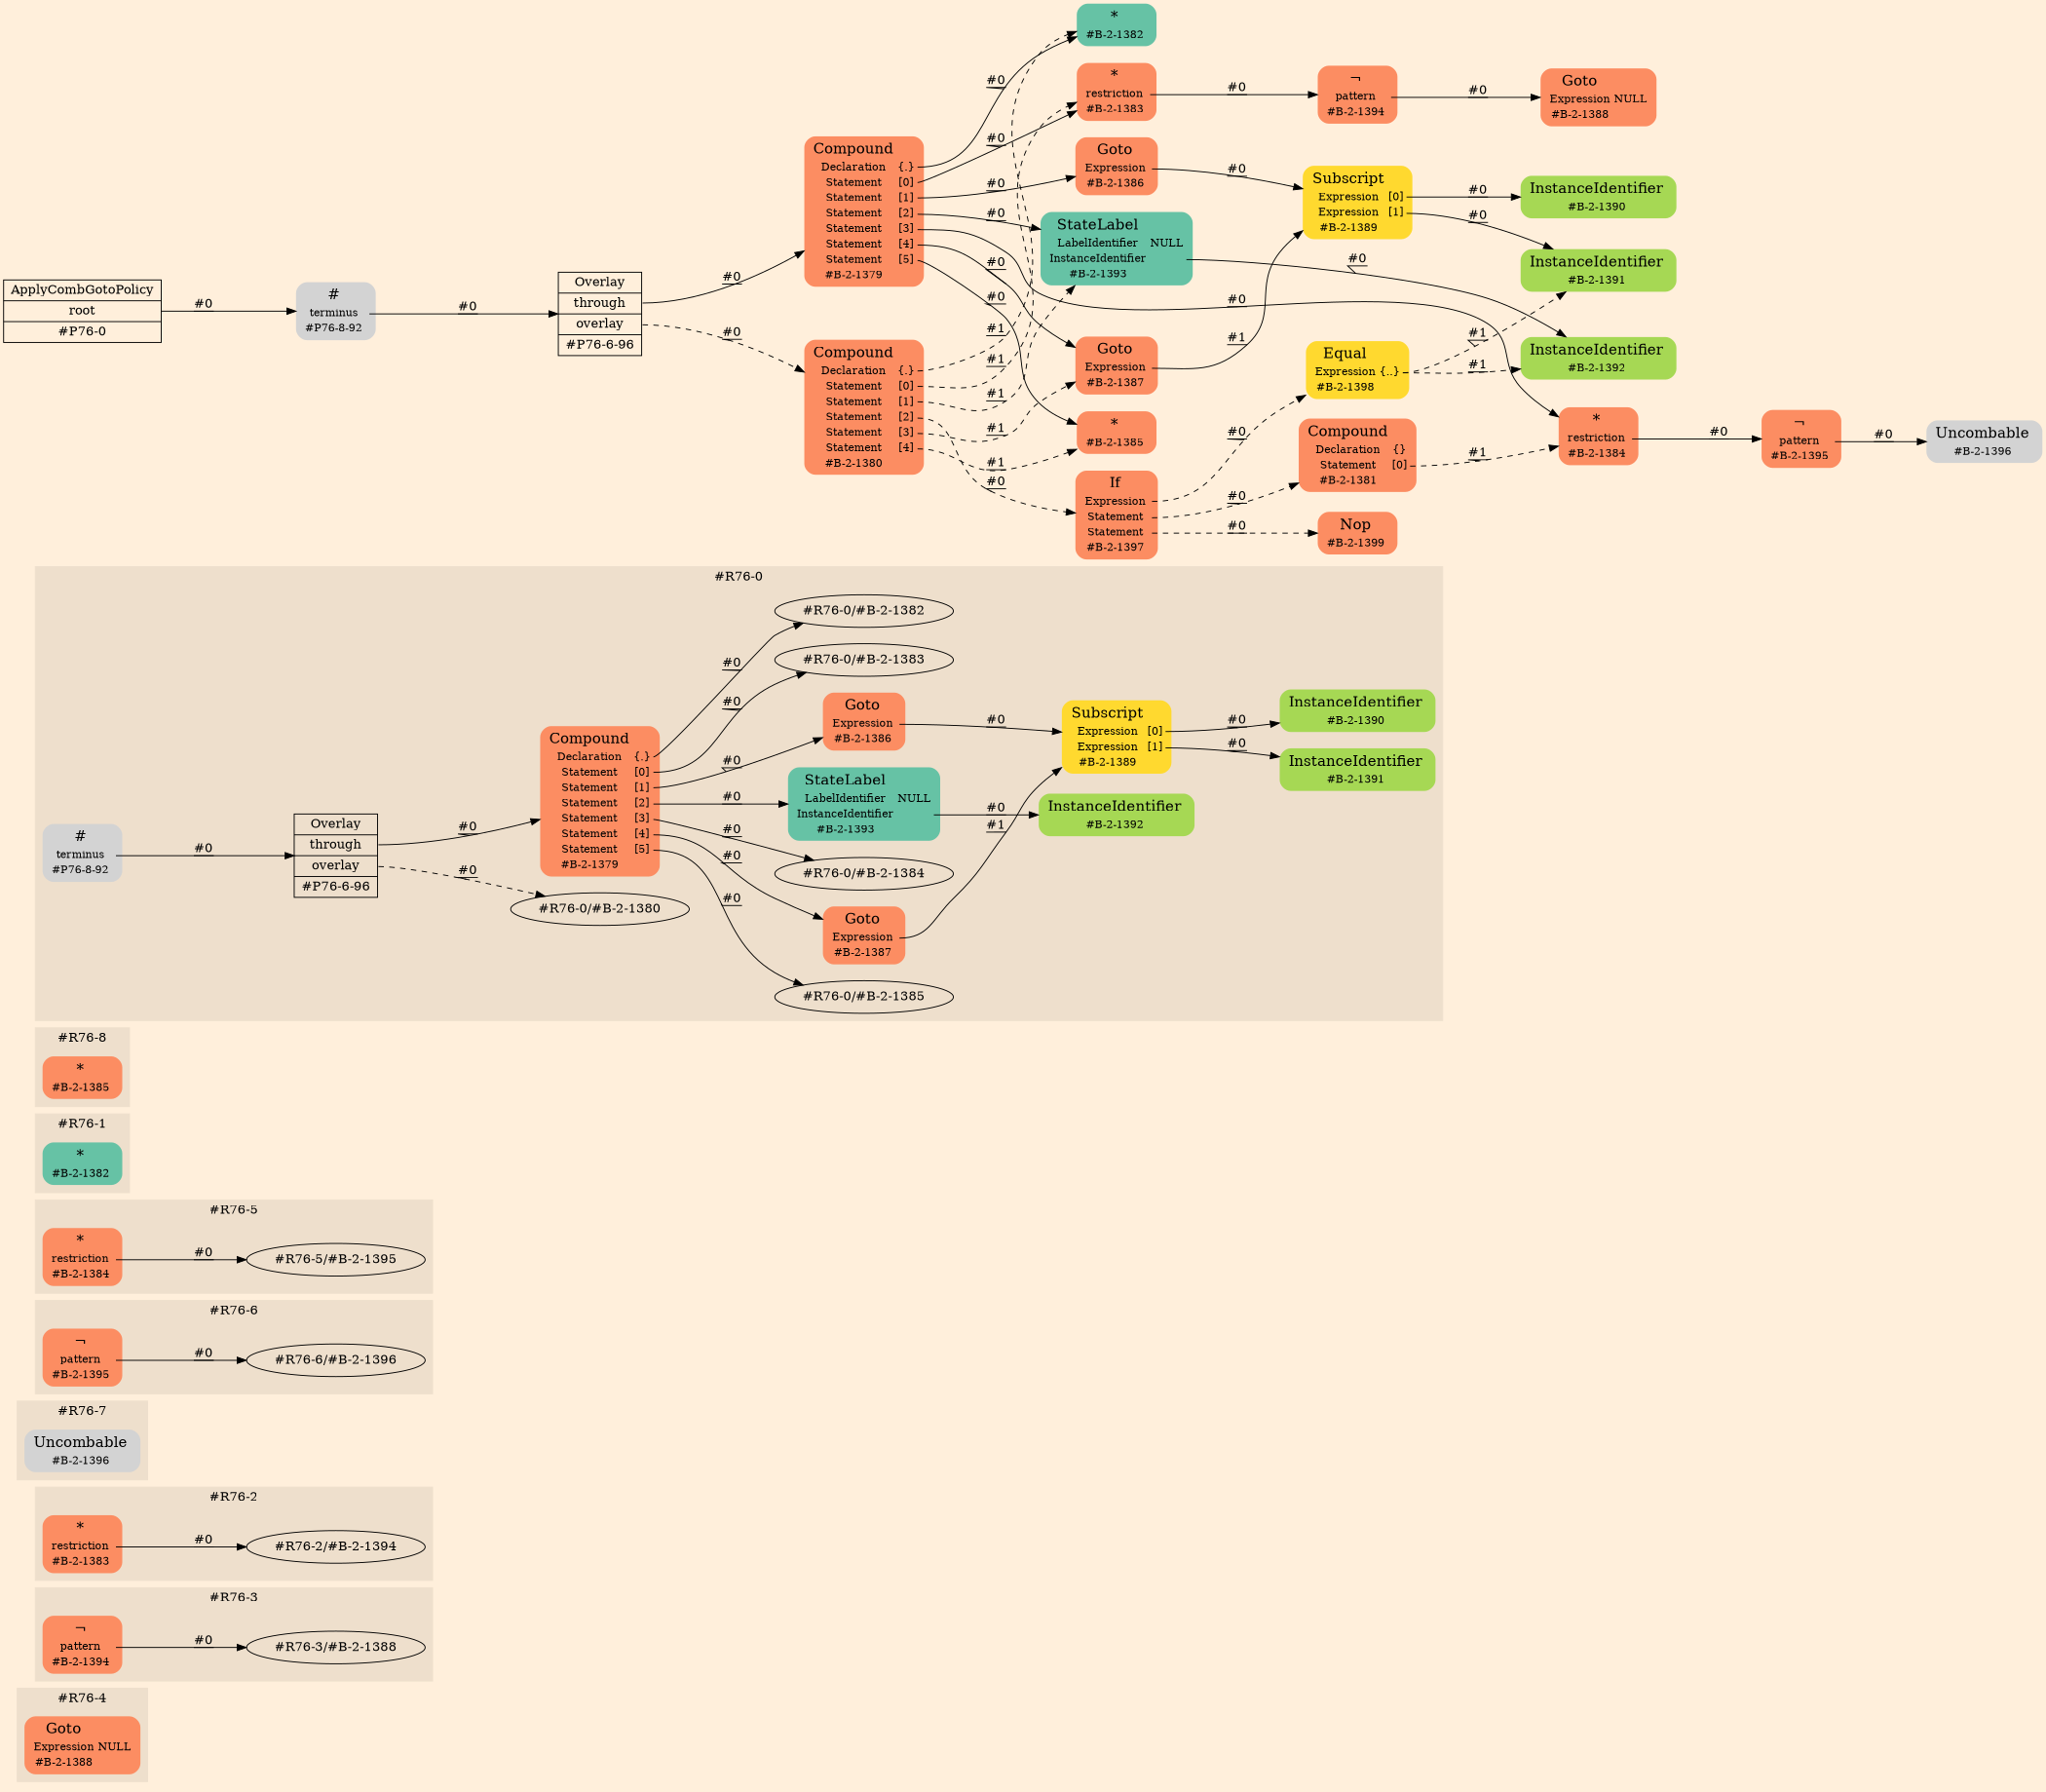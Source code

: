 digraph Inferno {
graph [
rankdir = "LR"
ranksep = 1.0
size = "14,20"
bgcolor = antiquewhite1
color = black
fontcolor = black
];
node [
];
subgraph "cluster#R76-4" {
label = "#R76-4"
style = "filled"
color = antiquewhite2
"#R76-4/#B-2-1388" [
shape = "plaintext"
fillcolor = "/set28/2"
label = <<TABLE BORDER="0" CELLBORDER="0" CELLSPACING="0">
 <TR>
  <TD><FONT POINT-SIZE="16.0">Goto</FONT></TD>
  <TD></TD>
 </TR>
 <TR>
  <TD>Expression</TD>
  <TD PORT="port0">NULL</TD>
 </TR>
 <TR>
  <TD>#B-2-1388</TD>
  <TD PORT="port1"></TD>
 </TR>
</TABLE>>
style = "rounded,filled"
fontsize = "12"
];
}
subgraph "cluster#R76-3" {
label = "#R76-3"
style = "filled"
color = antiquewhite2
"#R76-3/#B-2-1394" [
shape = "plaintext"
fillcolor = "/set28/2"
label = <<TABLE BORDER="0" CELLBORDER="0" CELLSPACING="0">
 <TR>
  <TD><FONT POINT-SIZE="16.0">¬</FONT></TD>
  <TD></TD>
 </TR>
 <TR>
  <TD>pattern</TD>
  <TD PORT="port0"></TD>
 </TR>
 <TR>
  <TD>#B-2-1394</TD>
  <TD PORT="port1"></TD>
 </TR>
</TABLE>>
style = "rounded,filled"
fontsize = "12"
];
"#R76-3/#B-2-1394":port0 -> "#R76-3/#B-2-1388" [style="solid"
label = "#0"
decorate = true
color = black
fontcolor = black
];
}
subgraph "cluster#R76-2" {
label = "#R76-2"
style = "filled"
color = antiquewhite2
"#R76-2/#B-2-1383" [
shape = "plaintext"
fillcolor = "/set28/2"
label = <<TABLE BORDER="0" CELLBORDER="0" CELLSPACING="0">
 <TR>
  <TD><FONT POINT-SIZE="16.0">*</FONT></TD>
  <TD></TD>
 </TR>
 <TR>
  <TD>restriction</TD>
  <TD PORT="port0"></TD>
 </TR>
 <TR>
  <TD>#B-2-1383</TD>
  <TD PORT="port1"></TD>
 </TR>
</TABLE>>
style = "rounded,filled"
fontsize = "12"
];
"#R76-2/#B-2-1383":port0 -> "#R76-2/#B-2-1394" [style="solid"
label = "#0"
decorate = true
color = black
fontcolor = black
];
}
subgraph "cluster#R76-7" {
label = "#R76-7"
style = "filled"
color = antiquewhite2
"#R76-7/#B-2-1396" [
shape = "plaintext"
label = <<TABLE BORDER="0" CELLBORDER="0" CELLSPACING="0">
 <TR>
  <TD><FONT POINT-SIZE="16.0">Uncombable</FONT></TD>
  <TD></TD>
 </TR>
 <TR>
  <TD>#B-2-1396</TD>
  <TD PORT="port0"></TD>
 </TR>
</TABLE>>
style = "rounded,filled"
fontsize = "12"
];
}
subgraph "cluster#R76-6" {
label = "#R76-6"
style = "filled"
color = antiquewhite2
"#R76-6/#B-2-1395" [
shape = "plaintext"
fillcolor = "/set28/2"
label = <<TABLE BORDER="0" CELLBORDER="0" CELLSPACING="0">
 <TR>
  <TD><FONT POINT-SIZE="16.0">¬</FONT></TD>
  <TD></TD>
 </TR>
 <TR>
  <TD>pattern</TD>
  <TD PORT="port0"></TD>
 </TR>
 <TR>
  <TD>#B-2-1395</TD>
  <TD PORT="port1"></TD>
 </TR>
</TABLE>>
style = "rounded,filled"
fontsize = "12"
];
"#R76-6/#B-2-1395":port0 -> "#R76-6/#B-2-1396" [style="solid"
label = "#0"
decorate = true
color = black
fontcolor = black
];
}
subgraph "cluster#R76-5" {
label = "#R76-5"
style = "filled"
color = antiquewhite2
"#R76-5/#B-2-1384" [
shape = "plaintext"
fillcolor = "/set28/2"
label = <<TABLE BORDER="0" CELLBORDER="0" CELLSPACING="0">
 <TR>
  <TD><FONT POINT-SIZE="16.0">*</FONT></TD>
  <TD></TD>
 </TR>
 <TR>
  <TD>restriction</TD>
  <TD PORT="port0"></TD>
 </TR>
 <TR>
  <TD>#B-2-1384</TD>
  <TD PORT="port1"></TD>
 </TR>
</TABLE>>
style = "rounded,filled"
fontsize = "12"
];
"#R76-5/#B-2-1384":port0 -> "#R76-5/#B-2-1395" [style="solid"
label = "#0"
decorate = true
color = black
fontcolor = black
];
}
subgraph "cluster#R76-1" {
label = "#R76-1"
style = "filled"
color = antiquewhite2
"#R76-1/#B-2-1382" [
shape = "plaintext"
fillcolor = "/set28/1"
label = <<TABLE BORDER="0" CELLBORDER="0" CELLSPACING="0">
 <TR>
  <TD><FONT POINT-SIZE="16.0">*</FONT></TD>
  <TD></TD>
 </TR>
 <TR>
  <TD>#B-2-1382</TD>
  <TD PORT="port0"></TD>
 </TR>
</TABLE>>
style = "rounded,filled"
fontsize = "12"
];
}
subgraph "cluster#R76-8" {
label = "#R76-8"
style = "filled"
color = antiquewhite2
"#R76-8/#B-2-1385" [
shape = "plaintext"
fillcolor = "/set28/2"
label = <<TABLE BORDER="0" CELLBORDER="0" CELLSPACING="0">
 <TR>
  <TD><FONT POINT-SIZE="16.0">*</FONT></TD>
  <TD></TD>
 </TR>
 <TR>
  <TD>#B-2-1385</TD>
  <TD PORT="port0"></TD>
 </TR>
</TABLE>>
style = "rounded,filled"
fontsize = "12"
];
}
subgraph "cluster#R76-0" {
label = "#R76-0"
style = "filled"
color = antiquewhite2
"#R76-0/#B-2-1392" [
shape = "plaintext"
fillcolor = "/set28/5"
label = <<TABLE BORDER="0" CELLBORDER="0" CELLSPACING="0">
 <TR>
  <TD><FONT POINT-SIZE="16.0">InstanceIdentifier</FONT></TD>
  <TD></TD>
 </TR>
 <TR>
  <TD>#B-2-1392</TD>
  <TD PORT="port0"></TD>
 </TR>
</TABLE>>
style = "rounded,filled"
fontsize = "12"
];
"#R76-0/#B-2-1393" [
shape = "plaintext"
fillcolor = "/set28/1"
label = <<TABLE BORDER="0" CELLBORDER="0" CELLSPACING="0">
 <TR>
  <TD><FONT POINT-SIZE="16.0">StateLabel</FONT></TD>
  <TD></TD>
 </TR>
 <TR>
  <TD>LabelIdentifier</TD>
  <TD PORT="port0">NULL</TD>
 </TR>
 <TR>
  <TD>InstanceIdentifier</TD>
  <TD PORT="port1"></TD>
 </TR>
 <TR>
  <TD>#B-2-1393</TD>
  <TD PORT="port2"></TD>
 </TR>
</TABLE>>
style = "rounded,filled"
fontsize = "12"
];
"#R76-0/#B-2-1391" [
shape = "plaintext"
fillcolor = "/set28/5"
label = <<TABLE BORDER="0" CELLBORDER="0" CELLSPACING="0">
 <TR>
  <TD><FONT POINT-SIZE="16.0">InstanceIdentifier</FONT></TD>
  <TD></TD>
 </TR>
 <TR>
  <TD>#B-2-1391</TD>
  <TD PORT="port0"></TD>
 </TR>
</TABLE>>
style = "rounded,filled"
fontsize = "12"
];
"#R76-0/#P76-6-96" [
shape = "record"
fillcolor = antiquewhite2
label = "<fixed> Overlay | <port0> through | <port1> overlay | <port2> #P76-6-96"
style = "filled"
fontsize = "14"
color = black
fontcolor = black
];
"#R76-0/#B-2-1386" [
shape = "plaintext"
fillcolor = "/set28/2"
label = <<TABLE BORDER="0" CELLBORDER="0" CELLSPACING="0">
 <TR>
  <TD><FONT POINT-SIZE="16.0">Goto</FONT></TD>
  <TD></TD>
 </TR>
 <TR>
  <TD>Expression</TD>
  <TD PORT="port0"></TD>
 </TR>
 <TR>
  <TD>#B-2-1386</TD>
  <TD PORT="port1"></TD>
 </TR>
</TABLE>>
style = "rounded,filled"
fontsize = "12"
];
"#R76-0/#B-2-1387" [
shape = "plaintext"
fillcolor = "/set28/2"
label = <<TABLE BORDER="0" CELLBORDER="0" CELLSPACING="0">
 <TR>
  <TD><FONT POINT-SIZE="16.0">Goto</FONT></TD>
  <TD></TD>
 </TR>
 <TR>
  <TD>Expression</TD>
  <TD PORT="port0"></TD>
 </TR>
 <TR>
  <TD>#B-2-1387</TD>
  <TD PORT="port1"></TD>
 </TR>
</TABLE>>
style = "rounded,filled"
fontsize = "12"
];
"#R76-0/#B-2-1389" [
shape = "plaintext"
fillcolor = "/set28/6"
label = <<TABLE BORDER="0" CELLBORDER="0" CELLSPACING="0">
 <TR>
  <TD><FONT POINT-SIZE="16.0">Subscript</FONT></TD>
  <TD></TD>
 </TR>
 <TR>
  <TD>Expression</TD>
  <TD PORT="port0">[0]</TD>
 </TR>
 <TR>
  <TD>Expression</TD>
  <TD PORT="port1">[1]</TD>
 </TR>
 <TR>
  <TD>#B-2-1389</TD>
  <TD PORT="port2"></TD>
 </TR>
</TABLE>>
style = "rounded,filled"
fontsize = "12"
];
"#R76-0/#B-2-1379" [
shape = "plaintext"
fillcolor = "/set28/2"
label = <<TABLE BORDER="0" CELLBORDER="0" CELLSPACING="0">
 <TR>
  <TD><FONT POINT-SIZE="16.0">Compound</FONT></TD>
  <TD></TD>
 </TR>
 <TR>
  <TD>Declaration</TD>
  <TD PORT="port0">{.}</TD>
 </TR>
 <TR>
  <TD>Statement</TD>
  <TD PORT="port1">[0]</TD>
 </TR>
 <TR>
  <TD>Statement</TD>
  <TD PORT="port2">[1]</TD>
 </TR>
 <TR>
  <TD>Statement</TD>
  <TD PORT="port3">[2]</TD>
 </TR>
 <TR>
  <TD>Statement</TD>
  <TD PORT="port4">[3]</TD>
 </TR>
 <TR>
  <TD>Statement</TD>
  <TD PORT="port5">[4]</TD>
 </TR>
 <TR>
  <TD>Statement</TD>
  <TD PORT="port6">[5]</TD>
 </TR>
 <TR>
  <TD>#B-2-1379</TD>
  <TD PORT="port7"></TD>
 </TR>
</TABLE>>
style = "rounded,filled"
fontsize = "12"
];
"#R76-0/#P76-8-92" [
shape = "plaintext"
label = <<TABLE BORDER="0" CELLBORDER="0" CELLSPACING="0">
 <TR>
  <TD><FONT POINT-SIZE="16.0">#</FONT></TD>
  <TD></TD>
 </TR>
 <TR>
  <TD>terminus</TD>
  <TD PORT="port0"></TD>
 </TR>
 <TR>
  <TD>#P76-8-92</TD>
  <TD PORT="port1"></TD>
 </TR>
</TABLE>>
style = "rounded,filled"
fontsize = "12"
];
"#R76-0/#B-2-1390" [
shape = "plaintext"
fillcolor = "/set28/5"
label = <<TABLE BORDER="0" CELLBORDER="0" CELLSPACING="0">
 <TR>
  <TD><FONT POINT-SIZE="16.0">InstanceIdentifier</FONT></TD>
  <TD></TD>
 </TR>
 <TR>
  <TD>#B-2-1390</TD>
  <TD PORT="port0"></TD>
 </TR>
</TABLE>>
style = "rounded,filled"
fontsize = "12"
];
"#R76-0/#B-2-1393":port1 -> "#R76-0/#B-2-1392" [style="solid"
label = "#0"
decorate = true
color = black
fontcolor = black
];
"#R76-0/#P76-6-96":port0 -> "#R76-0/#B-2-1379" [style="solid"
label = "#0"
decorate = true
color = black
fontcolor = black
];
"#R76-0/#P76-6-96":port1 -> "#R76-0/#B-2-1380" [style="dashed"
label = "#0"
decorate = true
color = black
fontcolor = black
];
"#R76-0/#B-2-1386":port0 -> "#R76-0/#B-2-1389" [style="solid"
label = "#0"
decorate = true
color = black
fontcolor = black
];
"#R76-0/#B-2-1387":port0 -> "#R76-0/#B-2-1389" [style="solid"
label = "#1"
decorate = true
color = black
fontcolor = black
];
"#R76-0/#B-2-1389":port0 -> "#R76-0/#B-2-1390" [style="solid"
label = "#0"
decorate = true
color = black
fontcolor = black
];
"#R76-0/#B-2-1389":port1 -> "#R76-0/#B-2-1391" [style="solid"
label = "#0"
decorate = true
color = black
fontcolor = black
];
"#R76-0/#B-2-1379":port0 -> "#R76-0/#B-2-1382" [style="solid"
label = "#0"
decorate = true
color = black
fontcolor = black
];
"#R76-0/#B-2-1379":port1 -> "#R76-0/#B-2-1383" [style="solid"
label = "#0"
decorate = true
color = black
fontcolor = black
];
"#R76-0/#B-2-1379":port2 -> "#R76-0/#B-2-1386" [style="solid"
label = "#0"
decorate = true
color = black
fontcolor = black
];
"#R76-0/#B-2-1379":port3 -> "#R76-0/#B-2-1393" [style="solid"
label = "#0"
decorate = true
color = black
fontcolor = black
];
"#R76-0/#B-2-1379":port4 -> "#R76-0/#B-2-1384" [style="solid"
label = "#0"
decorate = true
color = black
fontcolor = black
];
"#R76-0/#B-2-1379":port5 -> "#R76-0/#B-2-1387" [style="solid"
label = "#0"
decorate = true
color = black
fontcolor = black
];
"#R76-0/#B-2-1379":port6 -> "#R76-0/#B-2-1385" [style="solid"
label = "#0"
decorate = true
color = black
fontcolor = black
];
"#R76-0/#P76-8-92":port0 -> "#R76-0/#P76-6-96" [style="solid"
label = "#0"
decorate = true
color = black
fontcolor = black
];
}
"CR#P76-0" [
shape = "record"
fillcolor = antiquewhite1
label = "<fixed> ApplyCombGotoPolicy | <port0> root | <port1> #P76-0"
style = "filled"
fontsize = "14"
color = black
fontcolor = black
];
"#P76-8-92" [
shape = "plaintext"
label = <<TABLE BORDER="0" CELLBORDER="0" CELLSPACING="0">
 <TR>
  <TD><FONT POINT-SIZE="16.0">#</FONT></TD>
  <TD></TD>
 </TR>
 <TR>
  <TD>terminus</TD>
  <TD PORT="port0"></TD>
 </TR>
 <TR>
  <TD>#P76-8-92</TD>
  <TD PORT="port1"></TD>
 </TR>
</TABLE>>
style = "rounded,filled"
fontsize = "12"
];
"#P76-6-96" [
shape = "record"
fillcolor = antiquewhite1
label = "<fixed> Overlay | <port0> through | <port1> overlay | <port2> #P76-6-96"
style = "filled"
fontsize = "14"
color = black
fontcolor = black
];
"#B-2-1379" [
shape = "plaintext"
fillcolor = "/set28/2"
label = <<TABLE BORDER="0" CELLBORDER="0" CELLSPACING="0">
 <TR>
  <TD><FONT POINT-SIZE="16.0">Compound</FONT></TD>
  <TD></TD>
 </TR>
 <TR>
  <TD>Declaration</TD>
  <TD PORT="port0">{.}</TD>
 </TR>
 <TR>
  <TD>Statement</TD>
  <TD PORT="port1">[0]</TD>
 </TR>
 <TR>
  <TD>Statement</TD>
  <TD PORT="port2">[1]</TD>
 </TR>
 <TR>
  <TD>Statement</TD>
  <TD PORT="port3">[2]</TD>
 </TR>
 <TR>
  <TD>Statement</TD>
  <TD PORT="port4">[3]</TD>
 </TR>
 <TR>
  <TD>Statement</TD>
  <TD PORT="port5">[4]</TD>
 </TR>
 <TR>
  <TD>Statement</TD>
  <TD PORT="port6">[5]</TD>
 </TR>
 <TR>
  <TD>#B-2-1379</TD>
  <TD PORT="port7"></TD>
 </TR>
</TABLE>>
style = "rounded,filled"
fontsize = "12"
];
"#B-2-1382" [
shape = "plaintext"
fillcolor = "/set28/1"
label = <<TABLE BORDER="0" CELLBORDER="0" CELLSPACING="0">
 <TR>
  <TD><FONT POINT-SIZE="16.0">*</FONT></TD>
  <TD></TD>
 </TR>
 <TR>
  <TD>#B-2-1382</TD>
  <TD PORT="port0"></TD>
 </TR>
</TABLE>>
style = "rounded,filled"
fontsize = "12"
];
"#B-2-1383" [
shape = "plaintext"
fillcolor = "/set28/2"
label = <<TABLE BORDER="0" CELLBORDER="0" CELLSPACING="0">
 <TR>
  <TD><FONT POINT-SIZE="16.0">*</FONT></TD>
  <TD></TD>
 </TR>
 <TR>
  <TD>restriction</TD>
  <TD PORT="port0"></TD>
 </TR>
 <TR>
  <TD>#B-2-1383</TD>
  <TD PORT="port1"></TD>
 </TR>
</TABLE>>
style = "rounded,filled"
fontsize = "12"
];
"#B-2-1394" [
shape = "plaintext"
fillcolor = "/set28/2"
label = <<TABLE BORDER="0" CELLBORDER="0" CELLSPACING="0">
 <TR>
  <TD><FONT POINT-SIZE="16.0">¬</FONT></TD>
  <TD></TD>
 </TR>
 <TR>
  <TD>pattern</TD>
  <TD PORT="port0"></TD>
 </TR>
 <TR>
  <TD>#B-2-1394</TD>
  <TD PORT="port1"></TD>
 </TR>
</TABLE>>
style = "rounded,filled"
fontsize = "12"
];
"#B-2-1388" [
shape = "plaintext"
fillcolor = "/set28/2"
label = <<TABLE BORDER="0" CELLBORDER="0" CELLSPACING="0">
 <TR>
  <TD><FONT POINT-SIZE="16.0">Goto</FONT></TD>
  <TD></TD>
 </TR>
 <TR>
  <TD>Expression</TD>
  <TD PORT="port0">NULL</TD>
 </TR>
 <TR>
  <TD>#B-2-1388</TD>
  <TD PORT="port1"></TD>
 </TR>
</TABLE>>
style = "rounded,filled"
fontsize = "12"
];
"#B-2-1386" [
shape = "plaintext"
fillcolor = "/set28/2"
label = <<TABLE BORDER="0" CELLBORDER="0" CELLSPACING="0">
 <TR>
  <TD><FONT POINT-SIZE="16.0">Goto</FONT></TD>
  <TD></TD>
 </TR>
 <TR>
  <TD>Expression</TD>
  <TD PORT="port0"></TD>
 </TR>
 <TR>
  <TD>#B-2-1386</TD>
  <TD PORT="port1"></TD>
 </TR>
</TABLE>>
style = "rounded,filled"
fontsize = "12"
];
"#B-2-1389" [
shape = "plaintext"
fillcolor = "/set28/6"
label = <<TABLE BORDER="0" CELLBORDER="0" CELLSPACING="0">
 <TR>
  <TD><FONT POINT-SIZE="16.0">Subscript</FONT></TD>
  <TD></TD>
 </TR>
 <TR>
  <TD>Expression</TD>
  <TD PORT="port0">[0]</TD>
 </TR>
 <TR>
  <TD>Expression</TD>
  <TD PORT="port1">[1]</TD>
 </TR>
 <TR>
  <TD>#B-2-1389</TD>
  <TD PORT="port2"></TD>
 </TR>
</TABLE>>
style = "rounded,filled"
fontsize = "12"
];
"#B-2-1390" [
shape = "plaintext"
fillcolor = "/set28/5"
label = <<TABLE BORDER="0" CELLBORDER="0" CELLSPACING="0">
 <TR>
  <TD><FONT POINT-SIZE="16.0">InstanceIdentifier</FONT></TD>
  <TD></TD>
 </TR>
 <TR>
  <TD>#B-2-1390</TD>
  <TD PORT="port0"></TD>
 </TR>
</TABLE>>
style = "rounded,filled"
fontsize = "12"
];
"#B-2-1391" [
shape = "plaintext"
fillcolor = "/set28/5"
label = <<TABLE BORDER="0" CELLBORDER="0" CELLSPACING="0">
 <TR>
  <TD><FONT POINT-SIZE="16.0">InstanceIdentifier</FONT></TD>
  <TD></TD>
 </TR>
 <TR>
  <TD>#B-2-1391</TD>
  <TD PORT="port0"></TD>
 </TR>
</TABLE>>
style = "rounded,filled"
fontsize = "12"
];
"#B-2-1393" [
shape = "plaintext"
fillcolor = "/set28/1"
label = <<TABLE BORDER="0" CELLBORDER="0" CELLSPACING="0">
 <TR>
  <TD><FONT POINT-SIZE="16.0">StateLabel</FONT></TD>
  <TD></TD>
 </TR>
 <TR>
  <TD>LabelIdentifier</TD>
  <TD PORT="port0">NULL</TD>
 </TR>
 <TR>
  <TD>InstanceIdentifier</TD>
  <TD PORT="port1"></TD>
 </TR>
 <TR>
  <TD>#B-2-1393</TD>
  <TD PORT="port2"></TD>
 </TR>
</TABLE>>
style = "rounded,filled"
fontsize = "12"
];
"#B-2-1392" [
shape = "plaintext"
fillcolor = "/set28/5"
label = <<TABLE BORDER="0" CELLBORDER="0" CELLSPACING="0">
 <TR>
  <TD><FONT POINT-SIZE="16.0">InstanceIdentifier</FONT></TD>
  <TD></TD>
 </TR>
 <TR>
  <TD>#B-2-1392</TD>
  <TD PORT="port0"></TD>
 </TR>
</TABLE>>
style = "rounded,filled"
fontsize = "12"
];
"#B-2-1384" [
shape = "plaintext"
fillcolor = "/set28/2"
label = <<TABLE BORDER="0" CELLBORDER="0" CELLSPACING="0">
 <TR>
  <TD><FONT POINT-SIZE="16.0">*</FONT></TD>
  <TD></TD>
 </TR>
 <TR>
  <TD>restriction</TD>
  <TD PORT="port0"></TD>
 </TR>
 <TR>
  <TD>#B-2-1384</TD>
  <TD PORT="port1"></TD>
 </TR>
</TABLE>>
style = "rounded,filled"
fontsize = "12"
];
"#B-2-1395" [
shape = "plaintext"
fillcolor = "/set28/2"
label = <<TABLE BORDER="0" CELLBORDER="0" CELLSPACING="0">
 <TR>
  <TD><FONT POINT-SIZE="16.0">¬</FONT></TD>
  <TD></TD>
 </TR>
 <TR>
  <TD>pattern</TD>
  <TD PORT="port0"></TD>
 </TR>
 <TR>
  <TD>#B-2-1395</TD>
  <TD PORT="port1"></TD>
 </TR>
</TABLE>>
style = "rounded,filled"
fontsize = "12"
];
"#B-2-1396" [
shape = "plaintext"
label = <<TABLE BORDER="0" CELLBORDER="0" CELLSPACING="0">
 <TR>
  <TD><FONT POINT-SIZE="16.0">Uncombable</FONT></TD>
  <TD></TD>
 </TR>
 <TR>
  <TD>#B-2-1396</TD>
  <TD PORT="port0"></TD>
 </TR>
</TABLE>>
style = "rounded,filled"
fontsize = "12"
];
"#B-2-1387" [
shape = "plaintext"
fillcolor = "/set28/2"
label = <<TABLE BORDER="0" CELLBORDER="0" CELLSPACING="0">
 <TR>
  <TD><FONT POINT-SIZE="16.0">Goto</FONT></TD>
  <TD></TD>
 </TR>
 <TR>
  <TD>Expression</TD>
  <TD PORT="port0"></TD>
 </TR>
 <TR>
  <TD>#B-2-1387</TD>
  <TD PORT="port1"></TD>
 </TR>
</TABLE>>
style = "rounded,filled"
fontsize = "12"
];
"#B-2-1385" [
shape = "plaintext"
fillcolor = "/set28/2"
label = <<TABLE BORDER="0" CELLBORDER="0" CELLSPACING="0">
 <TR>
  <TD><FONT POINT-SIZE="16.0">*</FONT></TD>
  <TD></TD>
 </TR>
 <TR>
  <TD>#B-2-1385</TD>
  <TD PORT="port0"></TD>
 </TR>
</TABLE>>
style = "rounded,filled"
fontsize = "12"
];
"#B-2-1380" [
shape = "plaintext"
fillcolor = "/set28/2"
label = <<TABLE BORDER="0" CELLBORDER="0" CELLSPACING="0">
 <TR>
  <TD><FONT POINT-SIZE="16.0">Compound</FONT></TD>
  <TD></TD>
 </TR>
 <TR>
  <TD>Declaration</TD>
  <TD PORT="port0">{.}</TD>
 </TR>
 <TR>
  <TD>Statement</TD>
  <TD PORT="port1">[0]</TD>
 </TR>
 <TR>
  <TD>Statement</TD>
  <TD PORT="port2">[1]</TD>
 </TR>
 <TR>
  <TD>Statement</TD>
  <TD PORT="port3">[2]</TD>
 </TR>
 <TR>
  <TD>Statement</TD>
  <TD PORT="port4">[3]</TD>
 </TR>
 <TR>
  <TD>Statement</TD>
  <TD PORT="port5">[4]</TD>
 </TR>
 <TR>
  <TD>#B-2-1380</TD>
  <TD PORT="port6"></TD>
 </TR>
</TABLE>>
style = "rounded,filled"
fontsize = "12"
];
"#B-2-1397" [
shape = "plaintext"
fillcolor = "/set28/2"
label = <<TABLE BORDER="0" CELLBORDER="0" CELLSPACING="0">
 <TR>
  <TD><FONT POINT-SIZE="16.0">If</FONT></TD>
  <TD></TD>
 </TR>
 <TR>
  <TD>Expression</TD>
  <TD PORT="port0"></TD>
 </TR>
 <TR>
  <TD>Statement</TD>
  <TD PORT="port1"></TD>
 </TR>
 <TR>
  <TD>Statement</TD>
  <TD PORT="port2"></TD>
 </TR>
 <TR>
  <TD>#B-2-1397</TD>
  <TD PORT="port3"></TD>
 </TR>
</TABLE>>
style = "rounded,filled"
fontsize = "12"
];
"#B-2-1398" [
shape = "plaintext"
fillcolor = "/set28/6"
label = <<TABLE BORDER="0" CELLBORDER="0" CELLSPACING="0">
 <TR>
  <TD><FONT POINT-SIZE="16.0">Equal</FONT></TD>
  <TD></TD>
 </TR>
 <TR>
  <TD>Expression</TD>
  <TD PORT="port0">{..}</TD>
 </TR>
 <TR>
  <TD>#B-2-1398</TD>
  <TD PORT="port1"></TD>
 </TR>
</TABLE>>
style = "rounded,filled"
fontsize = "12"
];
"#B-2-1381" [
shape = "plaintext"
fillcolor = "/set28/2"
label = <<TABLE BORDER="0" CELLBORDER="0" CELLSPACING="0">
 <TR>
  <TD><FONT POINT-SIZE="16.0">Compound</FONT></TD>
  <TD></TD>
 </TR>
 <TR>
  <TD>Declaration</TD>
  <TD PORT="port0">{}</TD>
 </TR>
 <TR>
  <TD>Statement</TD>
  <TD PORT="port1">[0]</TD>
 </TR>
 <TR>
  <TD>#B-2-1381</TD>
  <TD PORT="port2"></TD>
 </TR>
</TABLE>>
style = "rounded,filled"
fontsize = "12"
];
"#B-2-1399" [
shape = "plaintext"
fillcolor = "/set28/2"
label = <<TABLE BORDER="0" CELLBORDER="0" CELLSPACING="0">
 <TR>
  <TD><FONT POINT-SIZE="16.0">Nop</FONT></TD>
  <TD></TD>
 </TR>
 <TR>
  <TD>#B-2-1399</TD>
  <TD PORT="port0"></TD>
 </TR>
</TABLE>>
style = "rounded,filled"
fontsize = "12"
];
"CR#P76-0":port0 -> "#P76-8-92" [style="solid"
label = "#0"
decorate = true
color = black
fontcolor = black
];
"#P76-8-92":port0 -> "#P76-6-96" [style="solid"
label = "#0"
decorate = true
color = black
fontcolor = black
];
"#P76-6-96":port0 -> "#B-2-1379" [style="solid"
label = "#0"
decorate = true
color = black
fontcolor = black
];
"#P76-6-96":port1 -> "#B-2-1380" [style="dashed"
label = "#0"
decorate = true
color = black
fontcolor = black
];
"#B-2-1379":port0 -> "#B-2-1382" [style="solid"
label = "#0"
decorate = true
color = black
fontcolor = black
];
"#B-2-1379":port1 -> "#B-2-1383" [style="solid"
label = "#0"
decorate = true
color = black
fontcolor = black
];
"#B-2-1379":port2 -> "#B-2-1386" [style="solid"
label = "#0"
decorate = true
color = black
fontcolor = black
];
"#B-2-1379":port3 -> "#B-2-1393" [style="solid"
label = "#0"
decorate = true
color = black
fontcolor = black
];
"#B-2-1379":port4 -> "#B-2-1384" [style="solid"
label = "#0"
decorate = true
color = black
fontcolor = black
];
"#B-2-1379":port5 -> "#B-2-1387" [style="solid"
label = "#0"
decorate = true
color = black
fontcolor = black
];
"#B-2-1379":port6 -> "#B-2-1385" [style="solid"
label = "#0"
decorate = true
color = black
fontcolor = black
];
"#B-2-1383":port0 -> "#B-2-1394" [style="solid"
label = "#0"
decorate = true
color = black
fontcolor = black
];
"#B-2-1394":port0 -> "#B-2-1388" [style="solid"
label = "#0"
decorate = true
color = black
fontcolor = black
];
"#B-2-1386":port0 -> "#B-2-1389" [style="solid"
label = "#0"
decorate = true
color = black
fontcolor = black
];
"#B-2-1389":port0 -> "#B-2-1390" [style="solid"
label = "#0"
decorate = true
color = black
fontcolor = black
];
"#B-2-1389":port1 -> "#B-2-1391" [style="solid"
label = "#0"
decorate = true
color = black
fontcolor = black
];
"#B-2-1393":port1 -> "#B-2-1392" [style="solid"
label = "#0"
decorate = true
color = black
fontcolor = black
];
"#B-2-1384":port0 -> "#B-2-1395" [style="solid"
label = "#0"
decorate = true
color = black
fontcolor = black
];
"#B-2-1395":port0 -> "#B-2-1396" [style="solid"
label = "#0"
decorate = true
color = black
fontcolor = black
];
"#B-2-1387":port0 -> "#B-2-1389" [style="solid"
label = "#1"
decorate = true
color = black
fontcolor = black
];
"#B-2-1380":port0 -> "#B-2-1382" [style="dashed"
label = "#1"
decorate = true
color = black
fontcolor = black
];
"#B-2-1380":port1 -> "#B-2-1383" [style="dashed"
label = "#1"
decorate = true
color = black
fontcolor = black
];
"#B-2-1380":port2 -> "#B-2-1393" [style="dashed"
label = "#1"
decorate = true
color = black
fontcolor = black
];
"#B-2-1380":port3 -> "#B-2-1397" [style="dashed"
label = "#0"
decorate = true
color = black
fontcolor = black
];
"#B-2-1380":port4 -> "#B-2-1387" [style="dashed"
label = "#1"
decorate = true
color = black
fontcolor = black
];
"#B-2-1380":port5 -> "#B-2-1385" [style="dashed"
label = "#1"
decorate = true
color = black
fontcolor = black
];
"#B-2-1397":port0 -> "#B-2-1398" [style="dashed"
label = "#0"
decorate = true
color = black
fontcolor = black
];
"#B-2-1397":port1 -> "#B-2-1381" [style="dashed"
label = "#0"
decorate = true
color = black
fontcolor = black
];
"#B-2-1397":port2 -> "#B-2-1399" [style="dashed"
label = "#0"
decorate = true
color = black
fontcolor = black
];
"#B-2-1398":port0 -> "#B-2-1391" [style="dashed"
label = "#1"
decorate = true
color = black
fontcolor = black
];
"#B-2-1398":port0 -> "#B-2-1392" [style="dashed"
label = "#1"
decorate = true
color = black
fontcolor = black
];
"#B-2-1381":port1 -> "#B-2-1384" [style="dashed"
label = "#1"
decorate = true
color = black
fontcolor = black
];
}
